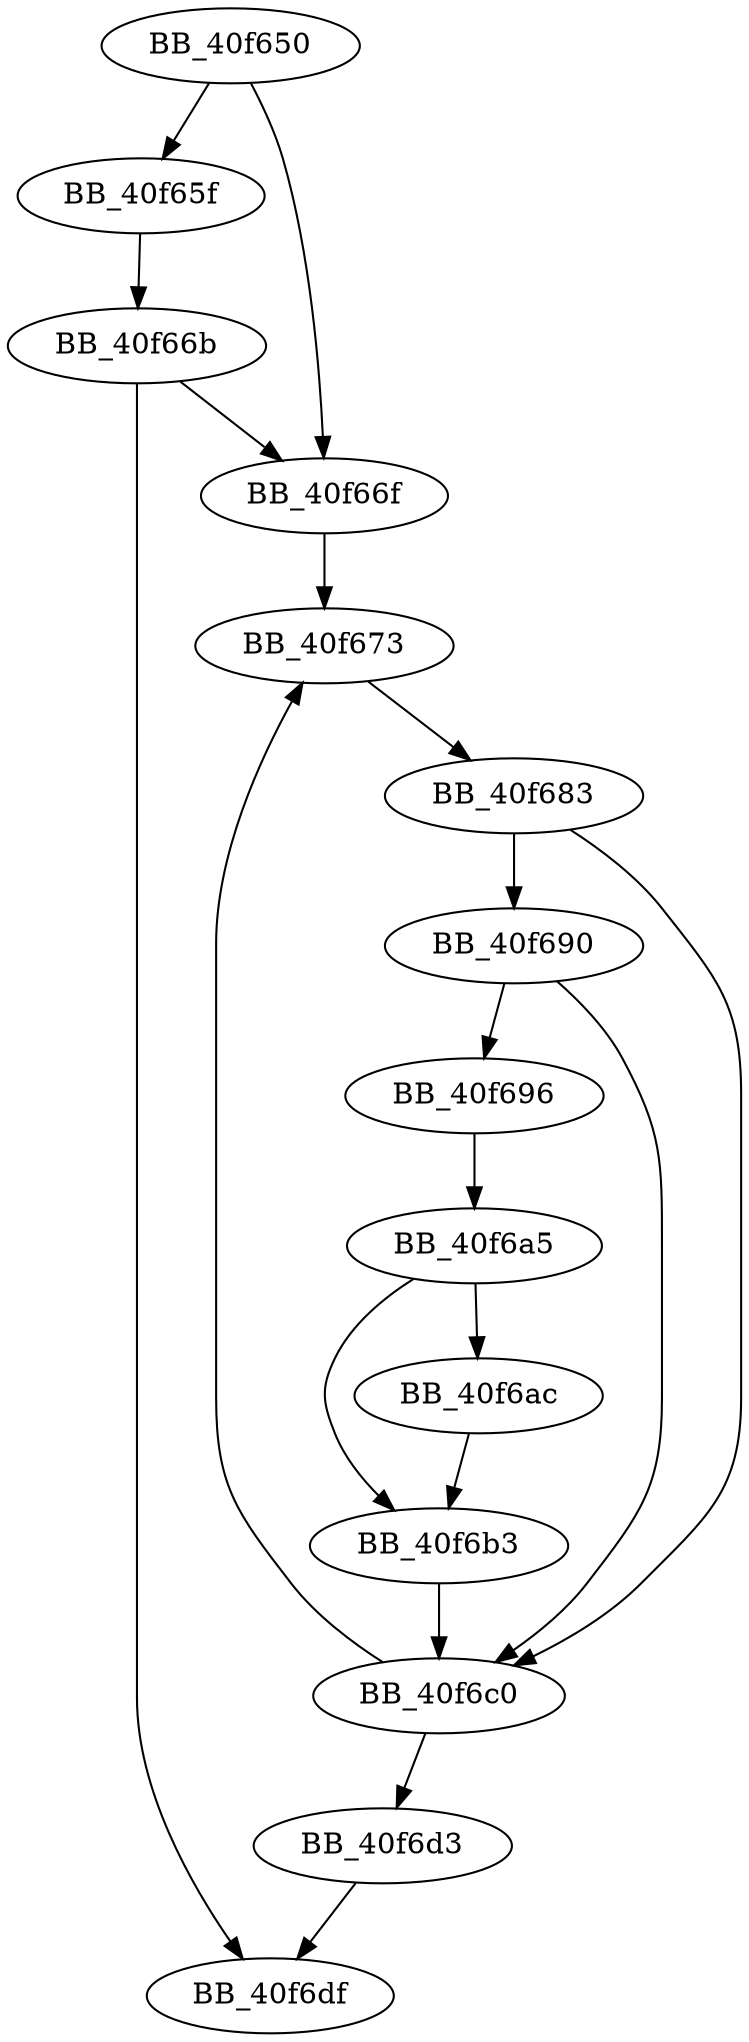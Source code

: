 DiGraph sub_40F650{
BB_40f650->BB_40f65f
BB_40f650->BB_40f66f
BB_40f65f->BB_40f66b
BB_40f66b->BB_40f66f
BB_40f66b->BB_40f6df
BB_40f66f->BB_40f673
BB_40f673->BB_40f683
BB_40f683->BB_40f690
BB_40f683->BB_40f6c0
BB_40f690->BB_40f696
BB_40f690->BB_40f6c0
BB_40f696->BB_40f6a5
BB_40f6a5->BB_40f6ac
BB_40f6a5->BB_40f6b3
BB_40f6ac->BB_40f6b3
BB_40f6b3->BB_40f6c0
BB_40f6c0->BB_40f673
BB_40f6c0->BB_40f6d3
BB_40f6d3->BB_40f6df
}
